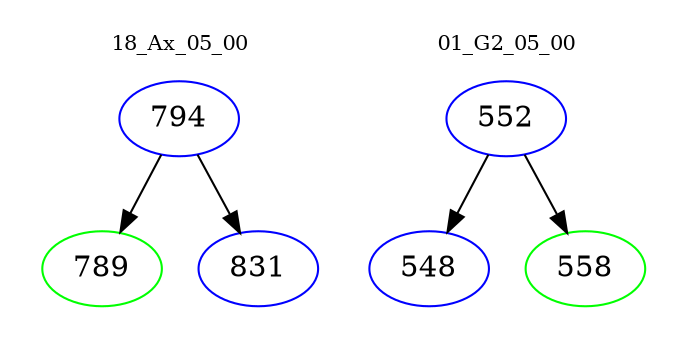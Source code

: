 digraph{
subgraph cluster_0 {
color = white
label = "18_Ax_05_00";
fontsize=10;
T0_794 [label="794", color="blue"]
T0_794 -> T0_789 [color="black"]
T0_789 [label="789", color="green"]
T0_794 -> T0_831 [color="black"]
T0_831 [label="831", color="blue"]
}
subgraph cluster_1 {
color = white
label = "01_G2_05_00";
fontsize=10;
T1_552 [label="552", color="blue"]
T1_552 -> T1_548 [color="black"]
T1_548 [label="548", color="blue"]
T1_552 -> T1_558 [color="black"]
T1_558 [label="558", color="green"]
}
}
